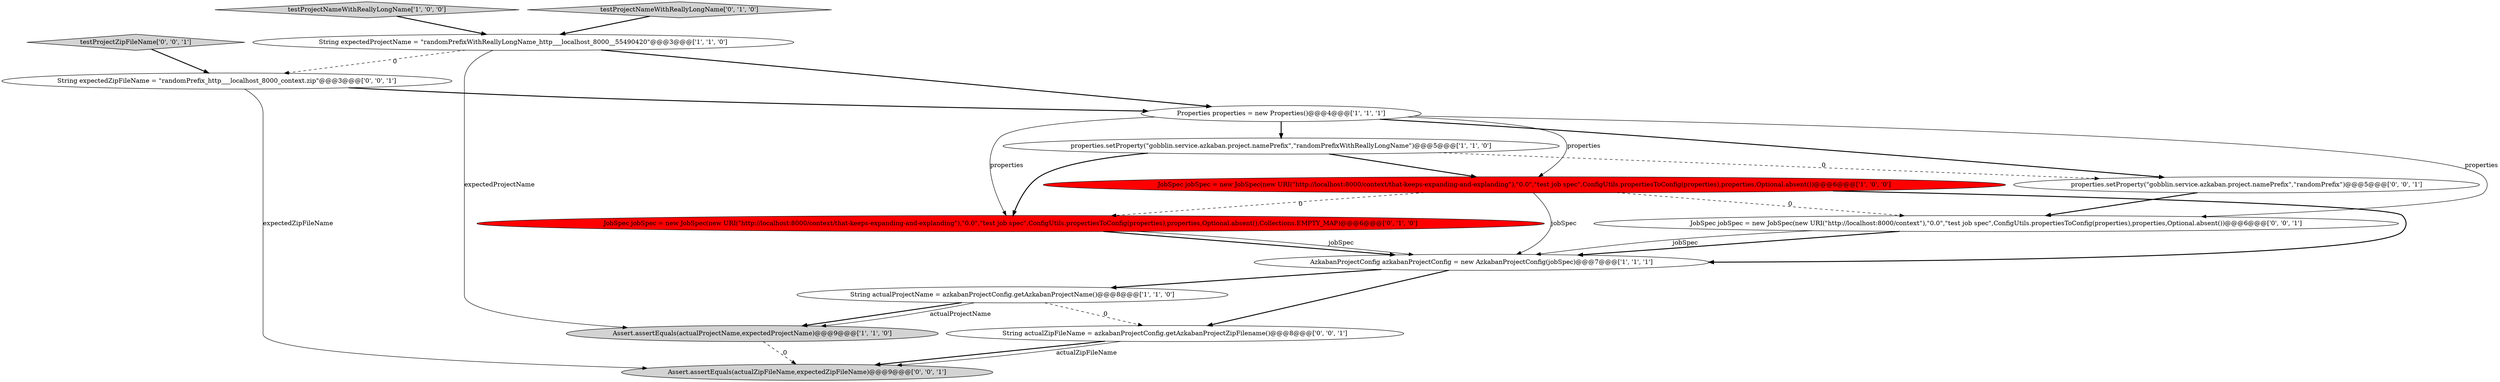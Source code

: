 digraph {
2 [style = filled, label = "Properties properties = new Properties()@@@4@@@['1', '1', '1']", fillcolor = white, shape = ellipse image = "AAA0AAABBB1BBB"];
1 [style = filled, label = "testProjectNameWithReallyLongName['1', '0', '0']", fillcolor = lightgray, shape = diamond image = "AAA0AAABBB1BBB"];
0 [style = filled, label = "AzkabanProjectConfig azkabanProjectConfig = new AzkabanProjectConfig(jobSpec)@@@7@@@['1', '1', '1']", fillcolor = white, shape = ellipse image = "AAA0AAABBB1BBB"];
3 [style = filled, label = "Assert.assertEquals(actualProjectName,expectedProjectName)@@@9@@@['1', '1', '0']", fillcolor = lightgray, shape = ellipse image = "AAA0AAABBB1BBB"];
10 [style = filled, label = "JobSpec jobSpec = new JobSpec(new URI(\"http://localhost:8000/context\"),\"0.0\",\"test job spec\",ConfigUtils.propertiesToConfig(properties),properties,Optional.absent())@@@6@@@['0', '0', '1']", fillcolor = white, shape = ellipse image = "AAA0AAABBB3BBB"];
9 [style = filled, label = "testProjectNameWithReallyLongName['0', '1', '0']", fillcolor = lightgray, shape = diamond image = "AAA0AAABBB2BBB"];
4 [style = filled, label = "String actualProjectName = azkabanProjectConfig.getAzkabanProjectName()@@@8@@@['1', '1', '0']", fillcolor = white, shape = ellipse image = "AAA0AAABBB1BBB"];
6 [style = filled, label = "String expectedProjectName = \"randomPrefixWithReallyLongName_http___localhost_8000__55490420\"@@@3@@@['1', '1', '0']", fillcolor = white, shape = ellipse image = "AAA0AAABBB1BBB"];
14 [style = filled, label = "properties.setProperty(\"gobblin.service.azkaban.project.namePrefix\",\"randomPrefix\")@@@5@@@['0', '0', '1']", fillcolor = white, shape = ellipse image = "AAA0AAABBB3BBB"];
15 [style = filled, label = "String expectedZipFileName = \"randomPrefix_http___localhost_8000_context.zip\"@@@3@@@['0', '0', '1']", fillcolor = white, shape = ellipse image = "AAA0AAABBB3BBB"];
11 [style = filled, label = "Assert.assertEquals(actualZipFileName,expectedZipFileName)@@@9@@@['0', '0', '1']", fillcolor = lightgray, shape = ellipse image = "AAA0AAABBB3BBB"];
13 [style = filled, label = "String actualZipFileName = azkabanProjectConfig.getAzkabanProjectZipFilename()@@@8@@@['0', '0', '1']", fillcolor = white, shape = ellipse image = "AAA0AAABBB3BBB"];
12 [style = filled, label = "testProjectZipFileName['0', '0', '1']", fillcolor = lightgray, shape = diamond image = "AAA0AAABBB3BBB"];
5 [style = filled, label = "properties.setProperty(\"gobblin.service.azkaban.project.namePrefix\",\"randomPrefixWithReallyLongName\")@@@5@@@['1', '1', '0']", fillcolor = white, shape = ellipse image = "AAA0AAABBB1BBB"];
7 [style = filled, label = "JobSpec jobSpec = new JobSpec(new URI(\"http://localhost:8000/context/that-keeps-expanding-and-explanding\"),\"0.0\",\"test job spec\",ConfigUtils.propertiesToConfig(properties),properties,Optional.absent())@@@6@@@['1', '0', '0']", fillcolor = red, shape = ellipse image = "AAA1AAABBB1BBB"];
8 [style = filled, label = "JobSpec jobSpec = new JobSpec(new URI(\"http://localhost:8000/context/that-keeps-expanding-and-explanding\"),\"0.0\",\"test job spec\",ConfigUtils.propertiesToConfig(properties),properties,Optional.absent(),Collections.EMPTY_MAP)@@@6@@@['0', '1', '0']", fillcolor = red, shape = ellipse image = "AAA1AAABBB2BBB"];
4->3 [style = bold, label=""];
5->8 [style = bold, label=""];
15->2 [style = bold, label=""];
5->14 [style = dashed, label="0"];
6->3 [style = solid, label="expectedProjectName"];
15->11 [style = solid, label="expectedZipFileName"];
0->13 [style = bold, label=""];
7->0 [style = solid, label="jobSpec"];
12->15 [style = bold, label=""];
7->8 [style = dashed, label="0"];
14->10 [style = bold, label=""];
4->3 [style = solid, label="actualProjectName"];
7->0 [style = bold, label=""];
2->8 [style = solid, label="properties"];
13->11 [style = bold, label=""];
9->6 [style = bold, label=""];
6->2 [style = bold, label=""];
8->0 [style = bold, label=""];
13->11 [style = solid, label="actualZipFileName"];
1->6 [style = bold, label=""];
6->15 [style = dashed, label="0"];
0->4 [style = bold, label=""];
10->0 [style = bold, label=""];
2->14 [style = bold, label=""];
8->0 [style = solid, label="jobSpec"];
10->0 [style = solid, label="jobSpec"];
5->7 [style = bold, label=""];
7->10 [style = dashed, label="0"];
2->10 [style = solid, label="properties"];
4->13 [style = dashed, label="0"];
2->7 [style = solid, label="properties"];
3->11 [style = dashed, label="0"];
2->5 [style = bold, label=""];
}
